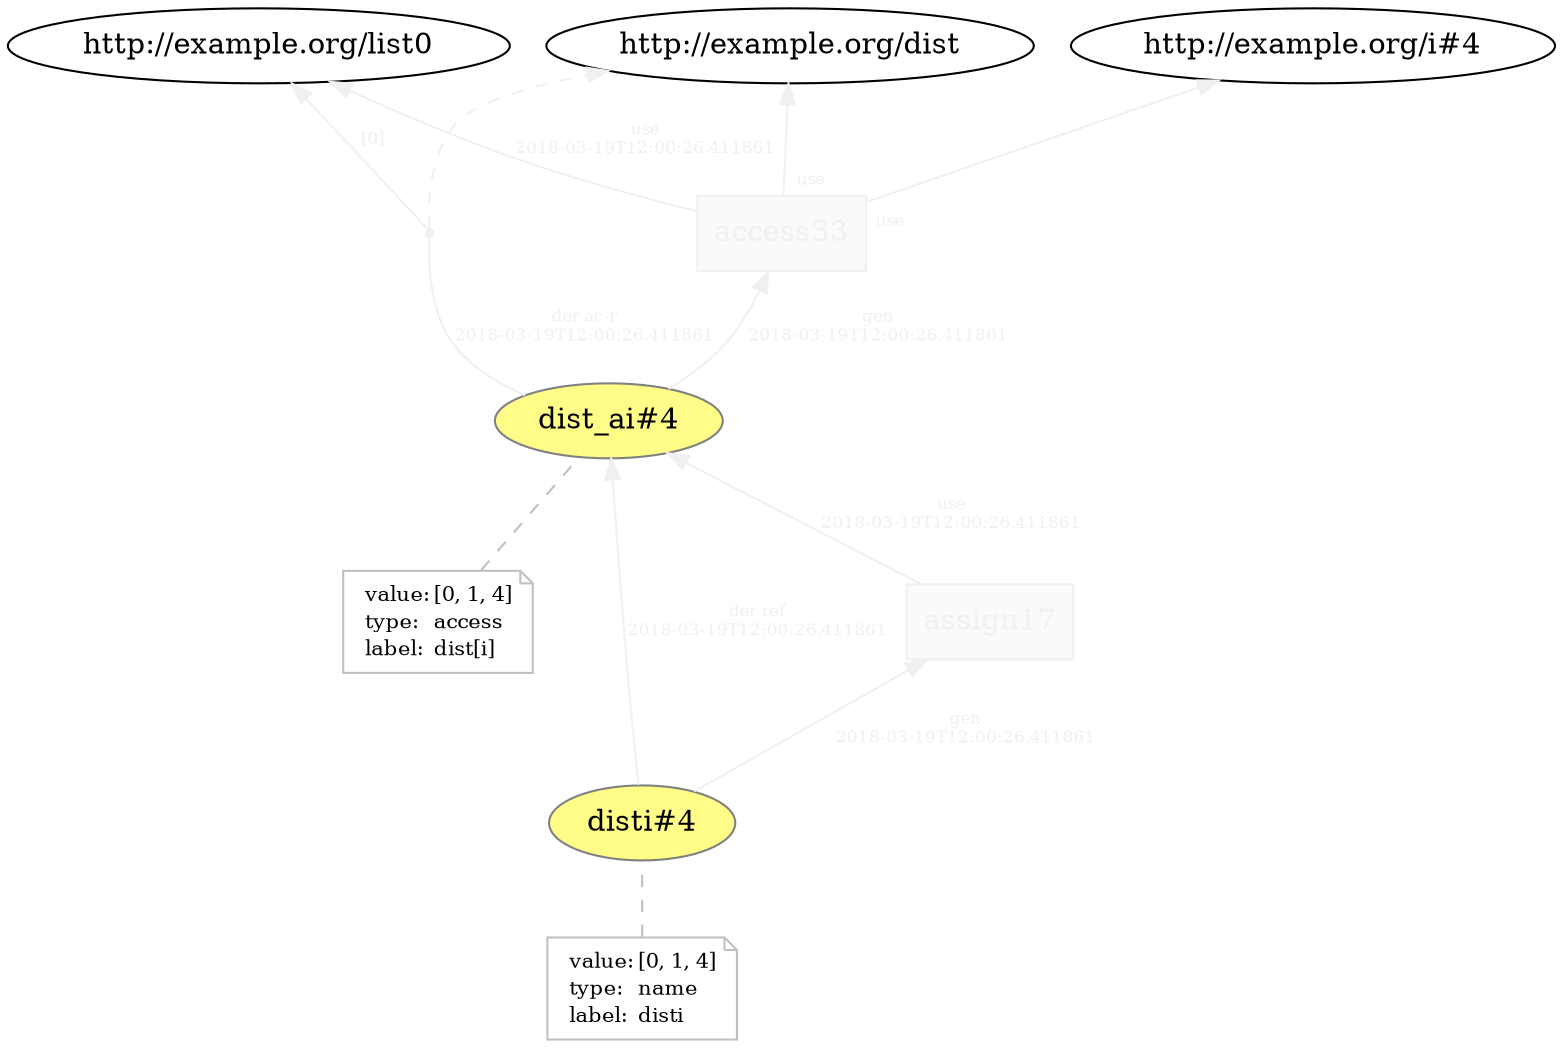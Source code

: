 digraph "PROV" { size="16,12"; rankdir="BT";
"http://example.org/dist_ai#4" [fillcolor="#FFFC87",color="#808080",style="filled",label="dist_ai#4",URL="http://example.org/dist_ai#4"]
"-attrs0" [color="gray",shape="note",fontsize="10",fontcolor="black",label=<<TABLE cellpadding="0" border="0">
	<TR>
	    <TD align="left">value:</TD>
	    <TD align="left">[0, 1, 4]</TD>
	</TR>
	<TR>
	    <TD align="left">type:</TD>
	    <TD align="left">access</TD>
	</TR>
	<TR>
	    <TD align="left">label:</TD>
	    <TD align="left">dist[i]</TD>
	</TR>
</TABLE>>]
"-attrs0" -> "http://example.org/dist_ai#4" [color="gray",style="dashed",arrowhead="none"]
"http://example.org/access33" [fillcolor="#FAFAFA",color="#F0F0F0",shape="polygon",sides="4",style="filled",fontcolor="#F0F0F0",label="access33",URL="http://example.org/access33"]
"bn0" [shape="point",label="",fontcolor="#F0F0F0",color="#F0F0F0"]
"http://example.org/dist_ai#4" -> "bn0" [fontsize="8",distance="1.5",angle="60.0",rotation="20",label="der ac-r
2018-03-19T12:00:26.411861",arrowhead="none",fontcolor="#F0F0F0",color="#F0F0F0"]
"bn0" -> "http://example.org/dist" [style="dashed",fontcolor="#F0F0F0",color="#F0F0F0"]
"bn0" -> "http://example.org/list0" [fontsize="8",distance="1.5",angle="60.0",rotation="20",label="[0]",fontcolor="#F0F0F0",color="#F0F0F0"]
"http://example.org/access33" -> "http://example.org/dist" [labelfontsize="8",labeldistance="1.5",labelangle="60.0",rotation="20",taillabel="use",fontcolor="#F0F0F0",color="#F0F0F0"]
"http://example.org/access33" -> "http://example.org/i#4" [labelfontsize="8",labeldistance="1.5",labelangle="60.0",rotation="20",taillabel="use",fontcolor="#F0F0F0",color="#F0F0F0"]
"http://example.org/disti#4" [fillcolor="#FFFC87",color="#808080",style="filled",label="disti#4",URL="http://example.org/disti#4"]
"-attrs1" [color="gray",shape="note",fontsize="10",fontcolor="black",label=<<TABLE cellpadding="0" border="0">
	<TR>
	    <TD align="left">value:</TD>
	    <TD align="left">[0, 1, 4]</TD>
	</TR>
	<TR>
	    <TD align="left">type:</TD>
	    <TD align="left">name</TD>
	</TR>
	<TR>
	    <TD align="left">label:</TD>
	    <TD align="left">disti</TD>
	</TR>
</TABLE>>]
"-attrs1" -> "http://example.org/disti#4" [color="gray",style="dashed",arrowhead="none"]
"http://example.org/assign17" [fillcolor="#FAFAFA",color="#F0F0F0",shape="polygon",sides="4",style="filled",fontcolor="#F0F0F0",label="assign17",URL="http://example.org/assign17"]
"http://example.org/disti#4" -> "http://example.org/dist_ai#4" [fontsize="8",distance="1.5",angle="60.0",rotation="20",label="der ref
2018-03-19T12:00:26.411861",fontcolor="#F0F0F0",color="#F0F0F0"]
"http://example.org/assign17" -> "http://example.org/dist_ai#4" [fontsize="8",distance="1.5",angle="60.0",rotation="20",label="use
2018-03-19T12:00:26.411861",fontcolor="#F0F0F0",color="#F0F0F0"]
"http://example.org/access33" -> "http://example.org/list0" [fontsize="8",distance="1.5",angle="60.0",rotation="20",label="use
2018-03-19T12:00:26.411861",fontcolor="#F0F0F0",color="#F0F0F0"]
"http://example.org/disti#4" -> "http://example.org/assign17" [fontsize="8",distance="1.5",angle="60.0",rotation="20",label="gen
2018-03-19T12:00:26.411861",fontcolor="#F0F0F0",color="#F0F0F0"]
"http://example.org/dist_ai#4" -> "http://example.org/access33" [fontsize="8",distance="1.5",angle="60.0",rotation="20",label="gen
2018-03-19T12:00:26.411861",fontcolor="#F0F0F0",color="#F0F0F0"]
}